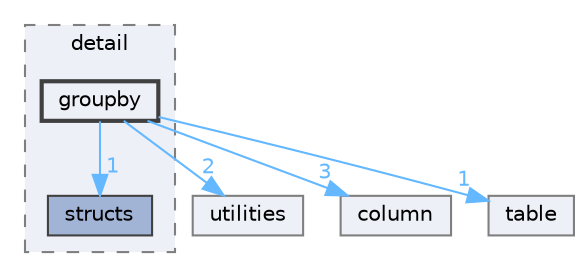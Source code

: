 digraph "D:/gitLibrary/cudf/cpp/include/cudf/detail/groupby"
{
 // LATEX_PDF_SIZE
  bgcolor="transparent";
  edge [fontname=Helvetica,fontsize=10,labelfontname=Helvetica,labelfontsize=10];
  node [fontname=Helvetica,fontsize=10,shape=box,height=0.2,width=0.4];
  compound=true
  subgraph clusterdir_a82d85c89be6cfc9cc0f5c38ca1aa1ac {
    graph [ bgcolor="#edf0f7", pencolor="grey50", label="detail", fontname=Helvetica,fontsize=10 style="filled,dashed", URL="dir_a82d85c89be6cfc9cc0f5c38ca1aa1ac.html",tooltip=""]
  dir_cc317ca98b72e97181f330bc465ef2e8 [label="structs", fillcolor="#a2b4d6", color="grey25", style="filled", URL="dir_cc317ca98b72e97181f330bc465ef2e8.html",tooltip=""];
  dir_efd6da6b5a331e6d02dec9a163e97102 [label="groupby", fillcolor="#edf0f7", color="grey25", style="filled,bold", URL="dir_efd6da6b5a331e6d02dec9a163e97102.html",tooltip=""];
  }
  dir_8262fc92296c7dd0bcaa745c9549f750 [label="utilities", fillcolor="#edf0f7", color="grey50", style="filled", URL="dir_8262fc92296c7dd0bcaa745c9549f750.html",tooltip=""];
  dir_fce7e93f70105769e490dda9a6ac64fb [label="column", fillcolor="#edf0f7", color="grey50", style="filled", URL="dir_fce7e93f70105769e490dda9a6ac64fb.html",tooltip=""];
  dir_9d85f5b54f4565533fc543f57ae7704d [label="table", fillcolor="#edf0f7", color="grey50", style="filled", URL="dir_9d85f5b54f4565533fc543f57ae7704d.html",tooltip=""];
  dir_efd6da6b5a331e6d02dec9a163e97102->dir_8262fc92296c7dd0bcaa745c9549f750 [headlabel="2", labeldistance=1.5 headhref="dir_000020_000038.html" color="steelblue1" fontcolor="steelblue1"];
  dir_efd6da6b5a331e6d02dec9a163e97102->dir_9d85f5b54f4565533fc543f57ae7704d [headlabel="1", labeldistance=1.5 headhref="dir_000020_000033.html" color="steelblue1" fontcolor="steelblue1"];
  dir_efd6da6b5a331e6d02dec9a163e97102->dir_cc317ca98b72e97181f330bc465ef2e8 [headlabel="1", labeldistance=1.5 headhref="dir_000020_000031.html" color="steelblue1" fontcolor="steelblue1"];
  dir_efd6da6b5a331e6d02dec9a163e97102->dir_fce7e93f70105769e490dda9a6ac64fb [headlabel="3", labeldistance=1.5 headhref="dir_000020_000003.html" color="steelblue1" fontcolor="steelblue1"];
}
